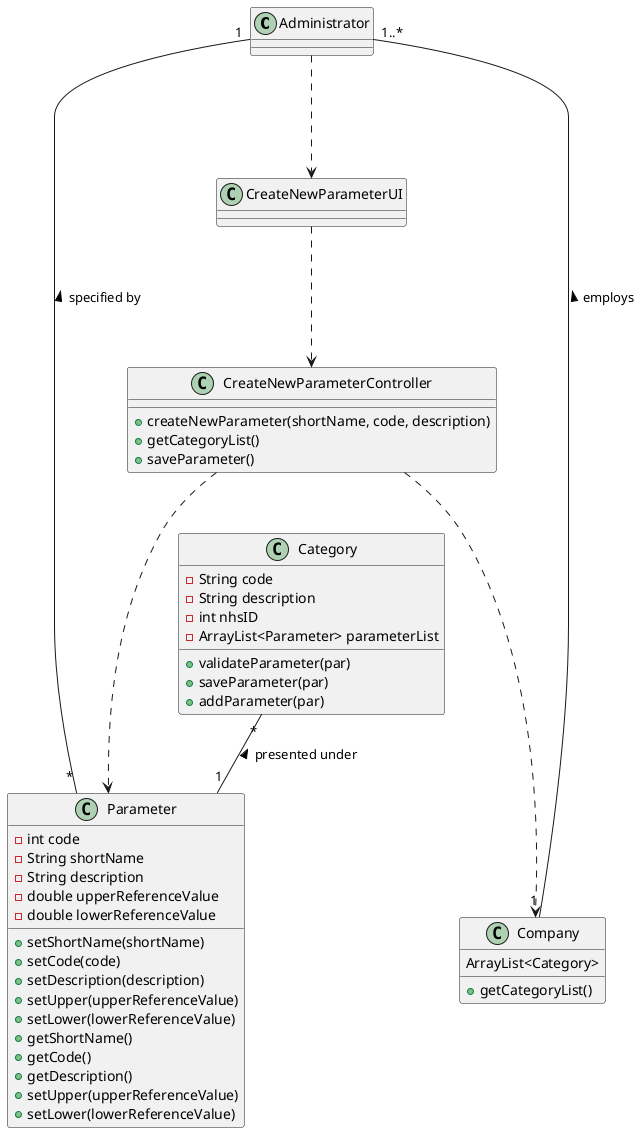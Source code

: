 @startuml

class Administrator
class Parameter {
-int code
-String shortName
-String description
-double upperReferenceValue
-double lowerReferenceValue

+setShortName(shortName)
+setCode(code)
+setDescription(description)
+setUpper(upperReferenceValue)
+setLower(lowerReferenceValue)
+getShortName()
+getCode()
+getDescription()
+setUpper(upperReferenceValue)
+setLower(lowerReferenceValue)

}

class CreateNewParameterUI{
}

class CreateNewParameterController{
+createNewParameter(shortName, code, description)
+getCategoryList()
+saveParameter()
}

class Company{
ArrayList<Category>

+getCategoryList()
}

class Category {
-String code
-String description
-int nhsID
-ArrayList<Parameter> parameterList

+validateParameter(par)
+saveParameter(par)
+addParameter(par)
}

Administrator ...> CreateNewParameterUI
CreateNewParameterUI ...> CreateNewParameterController
CreateNewParameterController ...> Parameter
CreateNewParameterController ...> Company
Category "*"--"1" Parameter : presented under <
Parameter "*"-up-"1" Administrator : specified by >
Company"1 "-"1..*" Administrator : > employs

@enduml